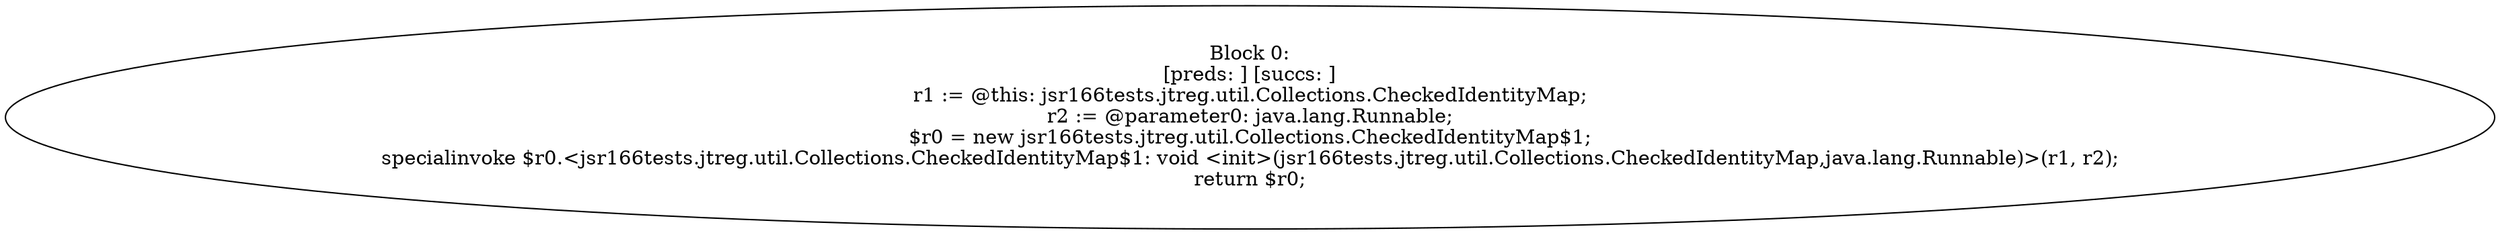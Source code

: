 digraph "unitGraph" {
    "Block 0:
[preds: ] [succs: ]
r1 := @this: jsr166tests.jtreg.util.Collections.CheckedIdentityMap;
r2 := @parameter0: java.lang.Runnable;
$r0 = new jsr166tests.jtreg.util.Collections.CheckedIdentityMap$1;
specialinvoke $r0.<jsr166tests.jtreg.util.Collections.CheckedIdentityMap$1: void <init>(jsr166tests.jtreg.util.Collections.CheckedIdentityMap,java.lang.Runnable)>(r1, r2);
return $r0;
"
}
